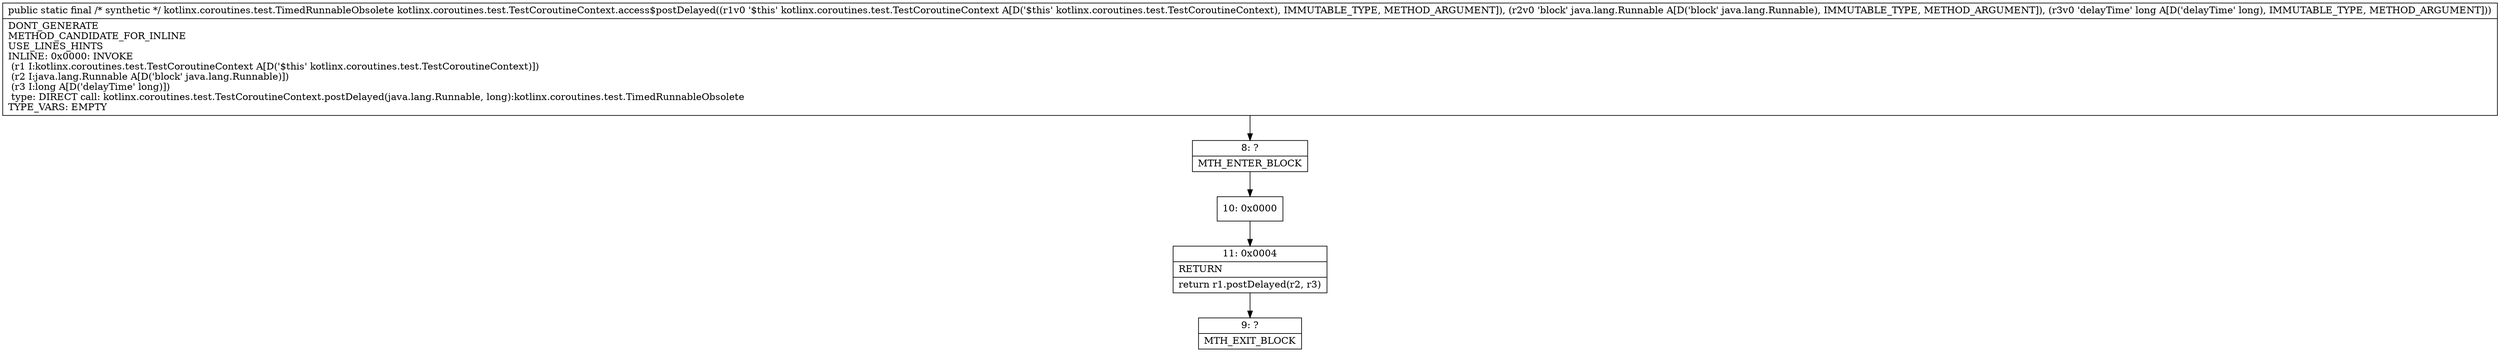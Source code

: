 digraph "CFG forkotlinx.coroutines.test.TestCoroutineContext.access$postDelayed(Lkotlinx\/coroutines\/test\/TestCoroutineContext;Ljava\/lang\/Runnable;J)Lkotlinx\/coroutines\/test\/TimedRunnableObsolete;" {
Node_8 [shape=record,label="{8\:\ ?|MTH_ENTER_BLOCK\l}"];
Node_10 [shape=record,label="{10\:\ 0x0000}"];
Node_11 [shape=record,label="{11\:\ 0x0004|RETURN\l|return r1.postDelayed(r2, r3)\l}"];
Node_9 [shape=record,label="{9\:\ ?|MTH_EXIT_BLOCK\l}"];
MethodNode[shape=record,label="{public static final \/* synthetic *\/ kotlinx.coroutines.test.TimedRunnableObsolete kotlinx.coroutines.test.TestCoroutineContext.access$postDelayed((r1v0 '$this' kotlinx.coroutines.test.TestCoroutineContext A[D('$this' kotlinx.coroutines.test.TestCoroutineContext), IMMUTABLE_TYPE, METHOD_ARGUMENT]), (r2v0 'block' java.lang.Runnable A[D('block' java.lang.Runnable), IMMUTABLE_TYPE, METHOD_ARGUMENT]), (r3v0 'delayTime' long A[D('delayTime' long), IMMUTABLE_TYPE, METHOD_ARGUMENT]))  | DONT_GENERATE\lMETHOD_CANDIDATE_FOR_INLINE\lUSE_LINES_HINTS\lINLINE: 0x0000: INVOKE  \l  (r1 I:kotlinx.coroutines.test.TestCoroutineContext A[D('$this' kotlinx.coroutines.test.TestCoroutineContext)])\l  (r2 I:java.lang.Runnable A[D('block' java.lang.Runnable)])\l  (r3 I:long A[D('delayTime' long)])\l type: DIRECT call: kotlinx.coroutines.test.TestCoroutineContext.postDelayed(java.lang.Runnable, long):kotlinx.coroutines.test.TimedRunnableObsolete\lTYPE_VARS: EMPTY\l}"];
MethodNode -> Node_8;Node_8 -> Node_10;
Node_10 -> Node_11;
Node_11 -> Node_9;
}

